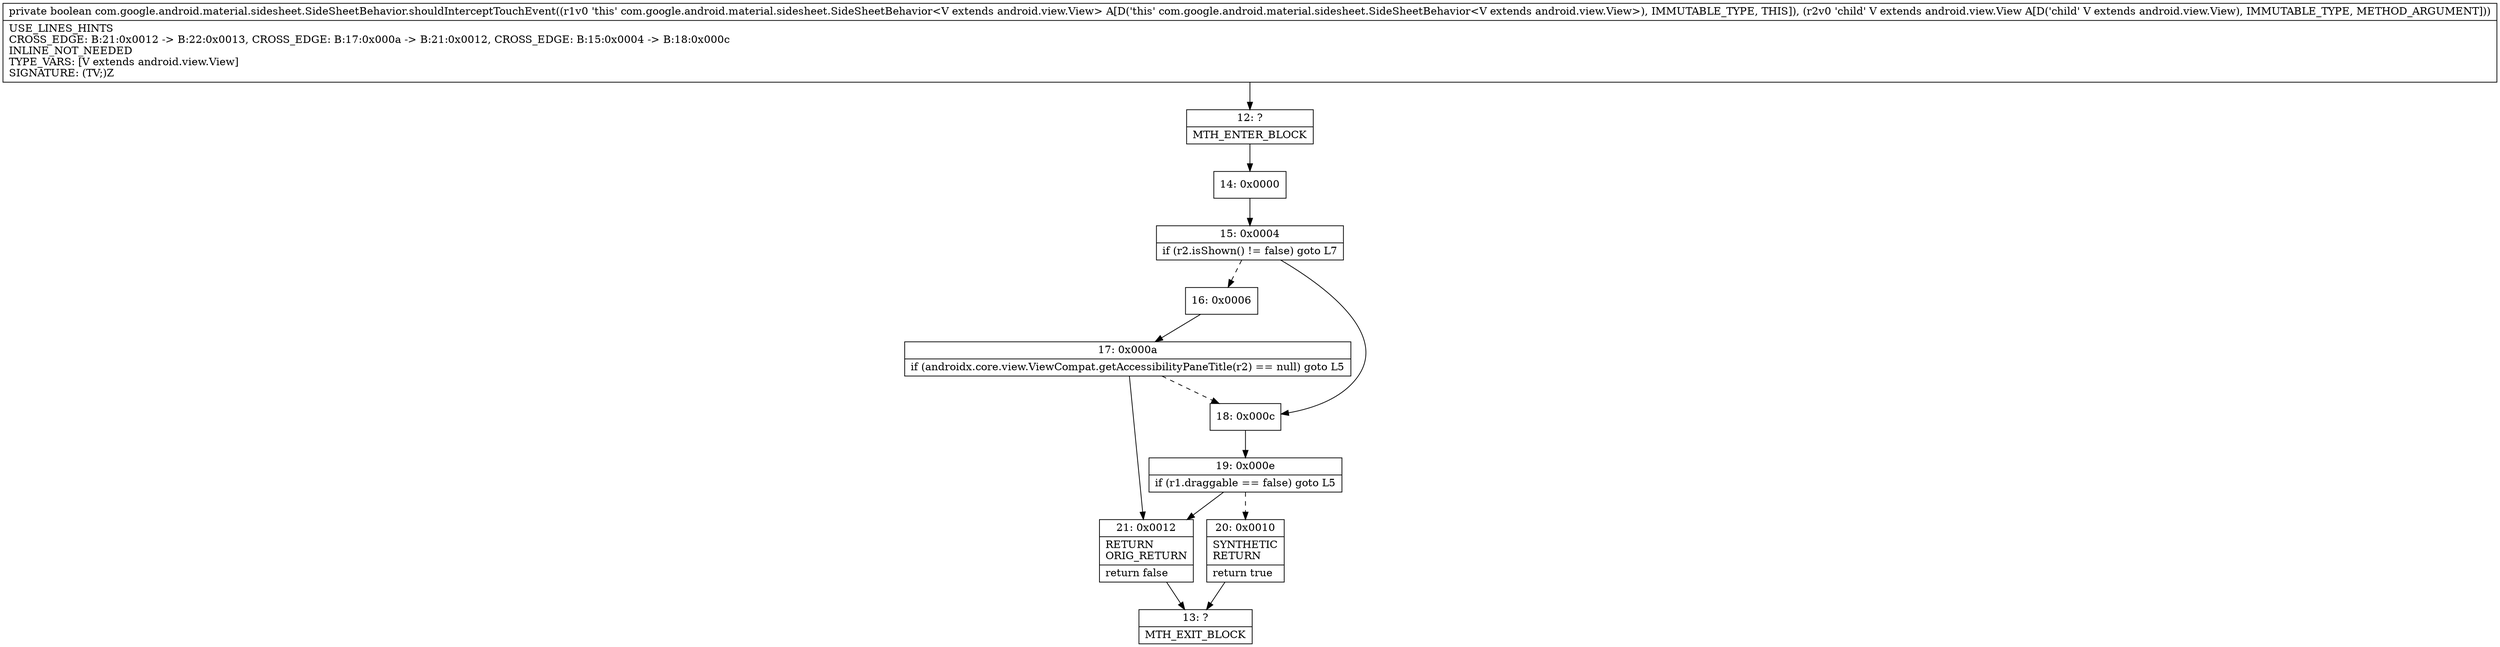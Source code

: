 digraph "CFG forcom.google.android.material.sidesheet.SideSheetBehavior.shouldInterceptTouchEvent(Landroid\/view\/View;)Z" {
Node_12 [shape=record,label="{12\:\ ?|MTH_ENTER_BLOCK\l}"];
Node_14 [shape=record,label="{14\:\ 0x0000}"];
Node_15 [shape=record,label="{15\:\ 0x0004|if (r2.isShown() != false) goto L7\l}"];
Node_16 [shape=record,label="{16\:\ 0x0006}"];
Node_17 [shape=record,label="{17\:\ 0x000a|if (androidx.core.view.ViewCompat.getAccessibilityPaneTitle(r2) == null) goto L5\l}"];
Node_21 [shape=record,label="{21\:\ 0x0012|RETURN\lORIG_RETURN\l|return false\l}"];
Node_13 [shape=record,label="{13\:\ ?|MTH_EXIT_BLOCK\l}"];
Node_18 [shape=record,label="{18\:\ 0x000c}"];
Node_19 [shape=record,label="{19\:\ 0x000e|if (r1.draggable == false) goto L5\l}"];
Node_20 [shape=record,label="{20\:\ 0x0010|SYNTHETIC\lRETURN\l|return true\l}"];
MethodNode[shape=record,label="{private boolean com.google.android.material.sidesheet.SideSheetBehavior.shouldInterceptTouchEvent((r1v0 'this' com.google.android.material.sidesheet.SideSheetBehavior\<V extends android.view.View\> A[D('this' com.google.android.material.sidesheet.SideSheetBehavior\<V extends android.view.View\>), IMMUTABLE_TYPE, THIS]), (r2v0 'child' V extends android.view.View A[D('child' V extends android.view.View), IMMUTABLE_TYPE, METHOD_ARGUMENT]))  | USE_LINES_HINTS\lCROSS_EDGE: B:21:0x0012 \-\> B:22:0x0013, CROSS_EDGE: B:17:0x000a \-\> B:21:0x0012, CROSS_EDGE: B:15:0x0004 \-\> B:18:0x000c\lINLINE_NOT_NEEDED\lTYPE_VARS: [V extends android.view.View]\lSIGNATURE: (TV;)Z\l}"];
MethodNode -> Node_12;Node_12 -> Node_14;
Node_14 -> Node_15;
Node_15 -> Node_16[style=dashed];
Node_15 -> Node_18;
Node_16 -> Node_17;
Node_17 -> Node_18[style=dashed];
Node_17 -> Node_21;
Node_21 -> Node_13;
Node_18 -> Node_19;
Node_19 -> Node_20[style=dashed];
Node_19 -> Node_21;
Node_20 -> Node_13;
}


